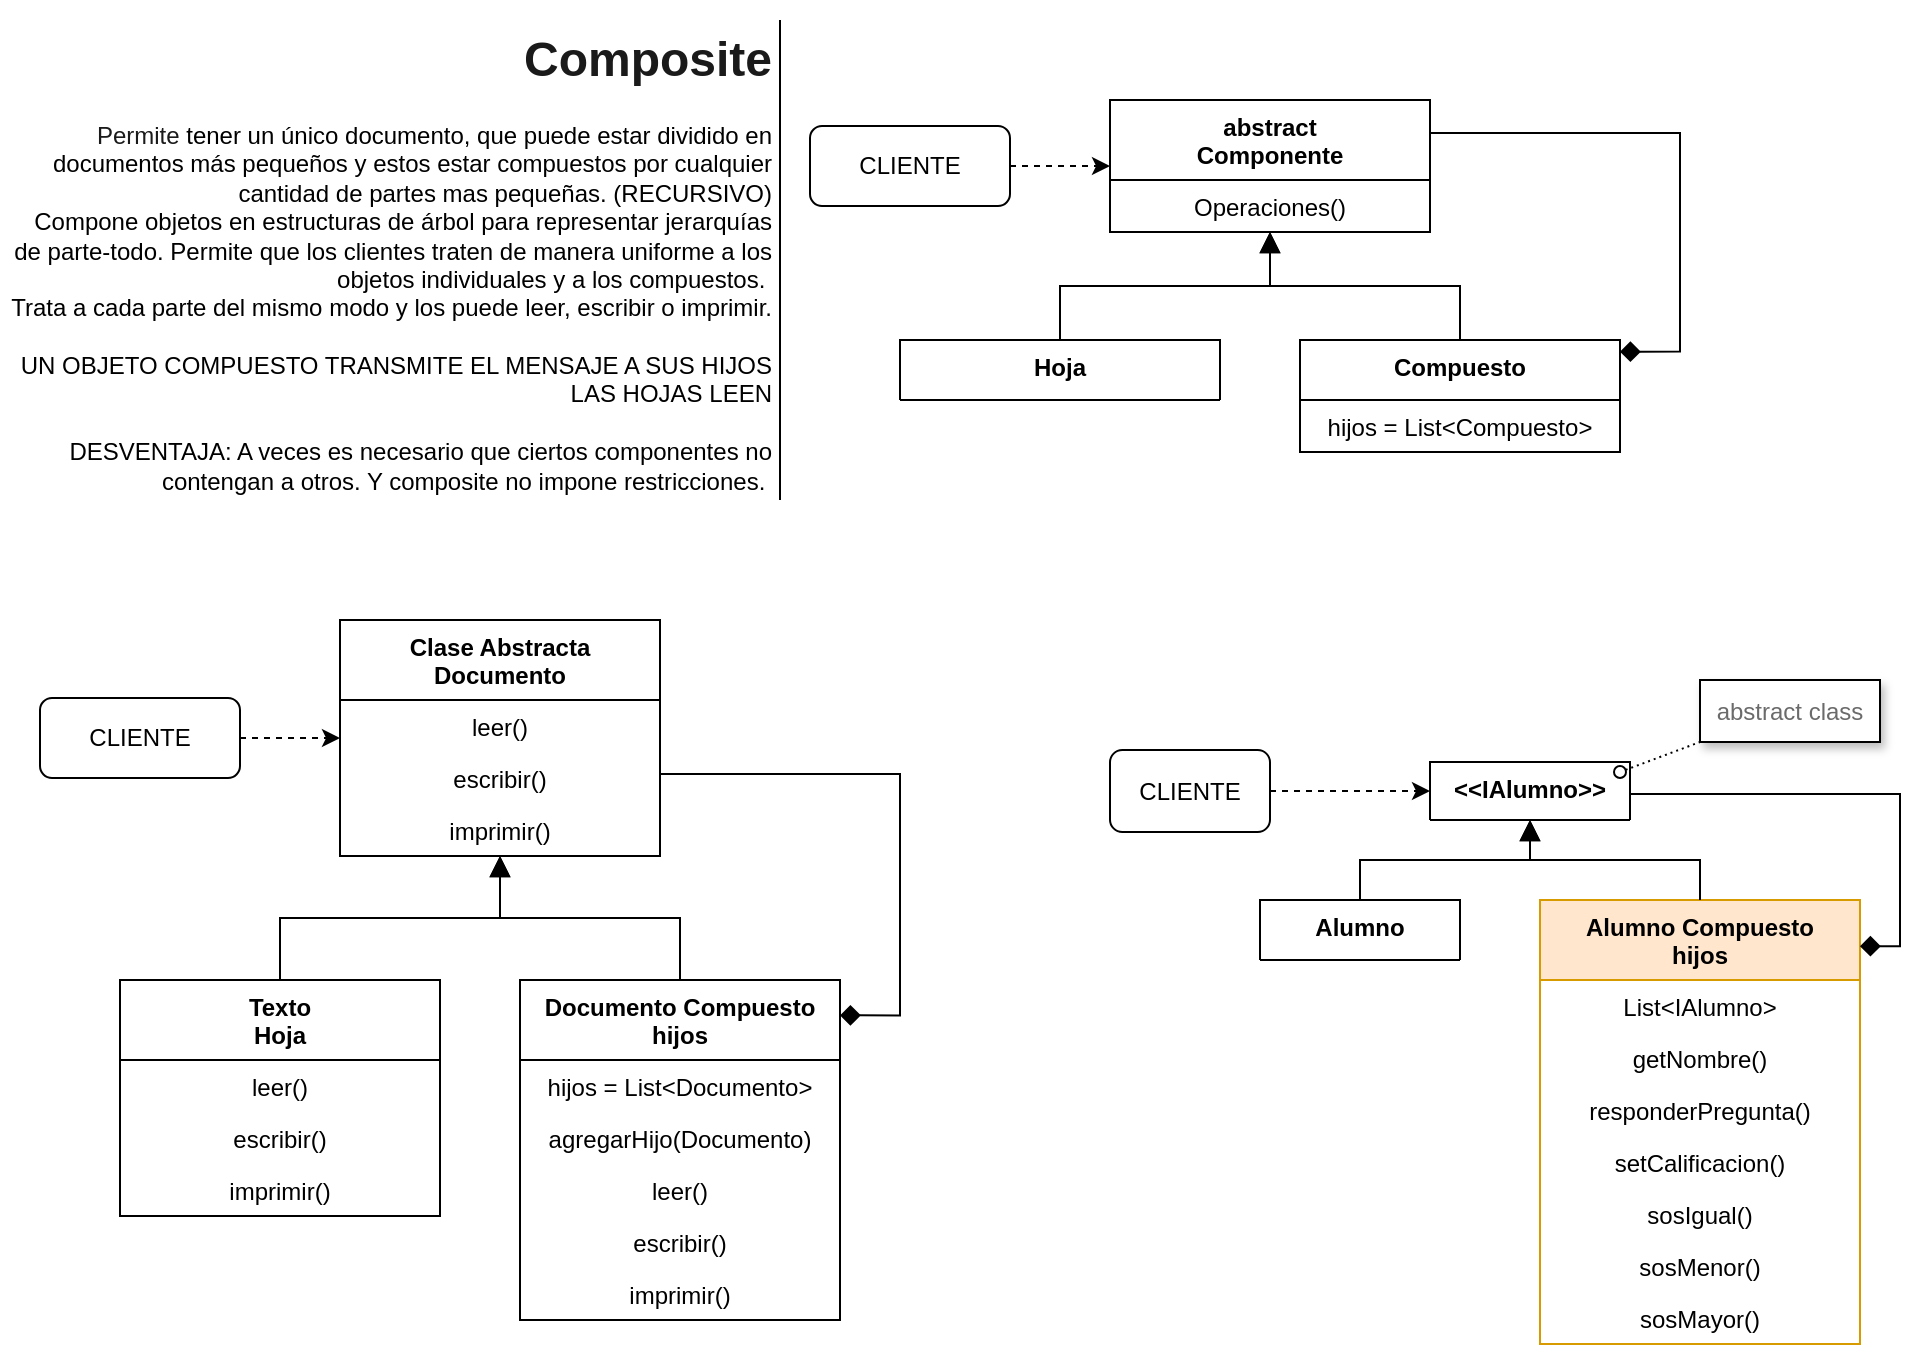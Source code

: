 <mxfile version="14.8.0" type="github" pages="2">
  <diagram id="Y9BkPkcYDif9DkWYkwm6" name="6 Composite">
    <mxGraphModel dx="868" dy="520" grid="1" gridSize="10" guides="1" tooltips="1" connect="1" arrows="1" fold="1" page="1" pageScale="1" pageWidth="850" pageHeight="1100" math="0" shadow="0">
      <root>
        <mxCell id="5gZ_trMiSi1T-RBZhrQ6-0" />
        <mxCell id="5gZ_trMiSi1T-RBZhrQ6-1" parent="5gZ_trMiSi1T-RBZhrQ6-0" />
        <mxCell id="PnXHfj2zv8V9_ceOidOT-2" value="abstract&#xa;Componente" style="swimlane;fontStyle=1;align=center;verticalAlign=top;childLayout=stackLayout;horizontal=1;startSize=40;horizontalStack=0;resizeParent=1;resizeParentMax=0;resizeLast=0;collapsible=1;marginBottom=0;" parent="5gZ_trMiSi1T-RBZhrQ6-1" vertex="1">
          <mxGeometry x="555" y="50" width="160" height="66" as="geometry" />
        </mxCell>
        <mxCell id="PnXHfj2zv8V9_ceOidOT-3" value="Operaciones()" style="text;strokeColor=none;fillColor=none;align=center;verticalAlign=top;spacingLeft=4;spacingRight=4;overflow=hidden;rotatable=0;points=[[0,0.5],[1,0.5]];portConstraint=eastwest;" parent="PnXHfj2zv8V9_ceOidOT-2" vertex="1">
          <mxGeometry y="40" width="160" height="26" as="geometry" />
        </mxCell>
        <mxCell id="PnXHfj2zv8V9_ceOidOT-4" value="&lt;h1 style=&quot;text-align: right&quot;&gt;&lt;font color=&quot;#1a1a1a&quot;&gt;Composite&lt;/font&gt;&lt;/h1&gt;&lt;div&gt;&lt;div style=&quot;text-align: right&quot;&gt;&lt;font color=&quot;#1a1a1a&quot;&gt;Permite&amp;nbsp;&lt;/font&gt;&lt;span&gt;tener un único documento, que puede estar dividido en documentos&amp;nbsp;más pequeños y estos estar compuestos por cualquier&lt;/span&gt;&lt;/div&gt;&lt;span&gt;&lt;div style=&quot;text-align: right&quot;&gt;&lt;span&gt;cantidad de partes mas pequeñas. (RECURSIVO)&lt;/span&gt;&lt;/div&gt;&lt;/span&gt;&lt;/div&gt;&lt;div style=&quot;text-align: right&quot;&gt;Compone objetos en estructuras de árbol para&amp;nbsp;representar jerarquías de parte-todo. Permite que los&amp;nbsp;clientes traten de manera uniforme a los objetos&amp;nbsp;individuales y a los compuestos.&amp;nbsp;&lt;span&gt;&lt;br&gt;&lt;/span&gt;&lt;/div&gt;&lt;div style=&quot;text-align: right&quot;&gt;Trata a cada parte del mismo modo y los puede leer, escribir o imprimir.&lt;/div&gt;&lt;div style=&quot;text-align: right&quot;&gt;&lt;br&gt;&lt;/div&gt;&lt;div style=&quot;text-align: right&quot;&gt;UN OBJETO COMPUESTO TRANSMITE EL MENSAJE A SUS HIJOS&lt;/div&gt;&lt;div style=&quot;text-align: right&quot;&gt;LAS HOJAS LEEN&lt;/div&gt;&lt;div style=&quot;text-align: right&quot;&gt;&lt;br&gt;&lt;/div&gt;&lt;div style=&quot;text-align: right&quot;&gt;DESVENTAJA: A veces es necesario que ciertos componentes no contengan a otros. Y composite no impone restricciones.&amp;nbsp;&lt;/div&gt;&lt;p&gt;&lt;/p&gt;" style="text;html=1;strokeColor=none;fillColor=none;spacing=5;spacingTop=-20;whiteSpace=wrap;overflow=hidden;rounded=0;align=center;" parent="5gZ_trMiSi1T-RBZhrQ6-1" vertex="1">
          <mxGeometry y="10" width="390" height="240" as="geometry" />
        </mxCell>
        <mxCell id="PnXHfj2zv8V9_ceOidOT-5" value="CLIENTE" style="rounded=1;whiteSpace=wrap;html=1;align=center;" parent="5gZ_trMiSi1T-RBZhrQ6-1" vertex="1">
          <mxGeometry x="405" y="63" width="100" height="40" as="geometry" />
        </mxCell>
        <mxCell id="PnXHfj2zv8V9_ceOidOT-7" value="" style="endArrow=classic;html=1;dashed=1;" parent="5gZ_trMiSi1T-RBZhrQ6-1" source="PnXHfj2zv8V9_ceOidOT-5" target="PnXHfj2zv8V9_ceOidOT-2" edge="1">
          <mxGeometry width="50" height="50" relative="1" as="geometry">
            <mxPoint x="475" y="199" as="sourcePoint" />
            <mxPoint x="525" y="149" as="targetPoint" />
          </mxGeometry>
        </mxCell>
        <mxCell id="PnXHfj2zv8V9_ceOidOT-8" value="Compuesto" style="swimlane;fontStyle=1;align=center;verticalAlign=top;childLayout=stackLayout;horizontal=1;startSize=30;horizontalStack=0;resizeParent=1;resizeParentMax=0;resizeLast=0;collapsible=1;marginBottom=0;" parent="5gZ_trMiSi1T-RBZhrQ6-1" vertex="1">
          <mxGeometry x="650" y="170" width="160" height="56" as="geometry" />
        </mxCell>
        <mxCell id="o3puvs31rToTMKyF882l-28" value="hijos = List&lt;Compuesto&gt;" style="text;strokeColor=none;fillColor=none;align=center;verticalAlign=top;spacingLeft=4;spacingRight=4;overflow=hidden;rotatable=0;points=[[0,0.5],[1,0.5]];portConstraint=eastwest;" parent="PnXHfj2zv8V9_ceOidOT-8" vertex="1">
          <mxGeometry y="30" width="160" height="26" as="geometry" />
        </mxCell>
        <mxCell id="PnXHfj2zv8V9_ceOidOT-16" value="" style="endArrow=block;html=1;endFill=1;endSize=8;edgeStyle=orthogonalEdgeStyle;rounded=0;" parent="5gZ_trMiSi1T-RBZhrQ6-1" source="PnXHfj2zv8V9_ceOidOT-8" target="PnXHfj2zv8V9_ceOidOT-2" edge="1">
          <mxGeometry width="50" height="50" relative="1" as="geometry">
            <mxPoint x="395" y="199" as="sourcePoint" />
            <mxPoint x="445" y="149" as="targetPoint" />
          </mxGeometry>
        </mxCell>
        <mxCell id="PnXHfj2zv8V9_ceOidOT-19" value="" style="endArrow=none;html=1;endSize=8;entryX=1;entryY=0;entryDx=0;entryDy=0;exitX=1;exitY=1;exitDx=0;exitDy=0;" parent="5gZ_trMiSi1T-RBZhrQ6-1" source="PnXHfj2zv8V9_ceOidOT-4" target="PnXHfj2zv8V9_ceOidOT-4" edge="1">
          <mxGeometry width="50" height="50" relative="1" as="geometry">
            <mxPoint x="520" y="230" as="sourcePoint" />
            <mxPoint x="570" y="180" as="targetPoint" />
          </mxGeometry>
        </mxCell>
        <mxCell id="o3puvs31rToTMKyF882l-0" value="Hoja" style="swimlane;fontStyle=1;align=center;verticalAlign=top;childLayout=stackLayout;horizontal=1;startSize=30;horizontalStack=0;resizeParent=1;resizeParentMax=0;resizeLast=0;collapsible=1;marginBottom=0;" parent="5gZ_trMiSi1T-RBZhrQ6-1" vertex="1">
          <mxGeometry x="450" y="170" width="160" height="30" as="geometry" />
        </mxCell>
        <mxCell id="PnXHfj2zv8V9_ceOidOT-18" value="" style="endArrow=diamond;html=1;endFill=1;endSize=8;exitX=1;exitY=0.25;exitDx=0;exitDy=0;edgeStyle=orthogonalEdgeStyle;rounded=0;entryX=1;entryY=0.104;entryDx=0;entryDy=0;entryPerimeter=0;" parent="5gZ_trMiSi1T-RBZhrQ6-1" source="PnXHfj2zv8V9_ceOidOT-2" target="PnXHfj2zv8V9_ceOidOT-8" edge="1">
          <mxGeometry width="50" height="50" relative="1" as="geometry">
            <mxPoint x="475" y="199" as="sourcePoint" />
            <mxPoint x="525" y="149" as="targetPoint" />
            <Array as="points">
              <mxPoint x="840" y="67" />
              <mxPoint x="840" y="176" />
            </Array>
          </mxGeometry>
        </mxCell>
        <mxCell id="o3puvs31rToTMKyF882l-2" value="" style="endArrow=block;html=1;endFill=1;endSize=8;edgeStyle=orthogonalEdgeStyle;rounded=0;exitX=0.5;exitY=0;exitDx=0;exitDy=0;" parent="5gZ_trMiSi1T-RBZhrQ6-1" source="o3puvs31rToTMKyF882l-0" target="PnXHfj2zv8V9_ceOidOT-2" edge="1">
          <mxGeometry width="50" height="50" relative="1" as="geometry">
            <mxPoint x="395" y="199" as="sourcePoint" />
            <mxPoint x="445" y="149" as="targetPoint" />
          </mxGeometry>
        </mxCell>
        <mxCell id="o3puvs31rToTMKyF882l-3" value="Clase Abstracta &#xa;Documento" style="swimlane;fontStyle=1;align=center;verticalAlign=top;childLayout=stackLayout;horizontal=1;startSize=40;horizontalStack=0;resizeParent=1;resizeParentMax=0;resizeLast=0;collapsible=1;marginBottom=0;" parent="5gZ_trMiSi1T-RBZhrQ6-1" vertex="1">
          <mxGeometry x="170" y="310" width="160" height="118" as="geometry" />
        </mxCell>
        <mxCell id="o3puvs31rToTMKyF882l-18" value="leer()" style="text;strokeColor=none;fillColor=none;align=center;verticalAlign=top;spacingLeft=4;spacingRight=4;overflow=hidden;rotatable=0;points=[[0,0.5],[1,0.5]];portConstraint=eastwest;" parent="o3puvs31rToTMKyF882l-3" vertex="1">
          <mxGeometry y="40" width="160" height="26" as="geometry" />
        </mxCell>
        <mxCell id="o3puvs31rToTMKyF882l-19" value="escribir()" style="text;strokeColor=none;fillColor=none;align=center;verticalAlign=top;spacingLeft=4;spacingRight=4;overflow=hidden;rotatable=0;points=[[0,0.5],[1,0.5]];portConstraint=eastwest;" parent="o3puvs31rToTMKyF882l-3" vertex="1">
          <mxGeometry y="66" width="160" height="26" as="geometry" />
        </mxCell>
        <mxCell id="o3puvs31rToTMKyF882l-20" value="imprimir()" style="text;strokeColor=none;fillColor=none;align=center;verticalAlign=top;spacingLeft=4;spacingRight=4;overflow=hidden;rotatable=0;points=[[0,0.5],[1,0.5]];portConstraint=eastwest;" parent="o3puvs31rToTMKyF882l-3" vertex="1">
          <mxGeometry y="92" width="160" height="26" as="geometry" />
        </mxCell>
        <mxCell id="o3puvs31rToTMKyF882l-5" value="CLIENTE" style="rounded=1;whiteSpace=wrap;html=1;align=center;" parent="5gZ_trMiSi1T-RBZhrQ6-1" vertex="1">
          <mxGeometry x="20" y="349" width="100" height="40" as="geometry" />
        </mxCell>
        <mxCell id="o3puvs31rToTMKyF882l-6" value="" style="endArrow=classic;html=1;dashed=1;" parent="5gZ_trMiSi1T-RBZhrQ6-1" source="o3puvs31rToTMKyF882l-5" target="o3puvs31rToTMKyF882l-3" edge="1">
          <mxGeometry width="50" height="50" relative="1" as="geometry">
            <mxPoint x="85" y="519" as="sourcePoint" />
            <mxPoint x="135" y="469" as="targetPoint" />
          </mxGeometry>
        </mxCell>
        <mxCell id="o3puvs31rToTMKyF882l-7" value="Documento Compuesto&#xa;hijos" style="swimlane;fontStyle=1;align=center;verticalAlign=top;childLayout=stackLayout;horizontal=1;startSize=40;horizontalStack=0;resizeParent=1;resizeParentMax=0;resizeLast=0;collapsible=1;marginBottom=0;" parent="5gZ_trMiSi1T-RBZhrQ6-1" vertex="1">
          <mxGeometry x="260" y="490" width="160" height="170" as="geometry" />
        </mxCell>
        <mxCell id="o3puvs31rToTMKyF882l-11" value="hijos = List&lt;Documento&gt;" style="text;strokeColor=none;fillColor=none;align=center;verticalAlign=top;spacingLeft=4;spacingRight=4;overflow=hidden;rotatable=0;points=[[0,0.5],[1,0.5]];portConstraint=eastwest;" parent="o3puvs31rToTMKyF882l-7" vertex="1">
          <mxGeometry y="40" width="160" height="26" as="geometry" />
        </mxCell>
        <mxCell id="o3puvs31rToTMKyF882l-21" value="agregarHijo(Documento)" style="text;strokeColor=none;fillColor=none;align=center;verticalAlign=top;spacingLeft=4;spacingRight=4;overflow=hidden;rotatable=0;points=[[0,0.5],[1,0.5]];portConstraint=eastwest;" parent="o3puvs31rToTMKyF882l-7" vertex="1">
          <mxGeometry y="66" width="160" height="26" as="geometry" />
        </mxCell>
        <mxCell id="o3puvs31rToTMKyF882l-8" value="leer()" style="text;strokeColor=none;fillColor=none;align=center;verticalAlign=top;spacingLeft=4;spacingRight=4;overflow=hidden;rotatable=0;points=[[0,0.5],[1,0.5]];portConstraint=eastwest;" parent="o3puvs31rToTMKyF882l-7" vertex="1">
          <mxGeometry y="92" width="160" height="26" as="geometry" />
        </mxCell>
        <mxCell id="o3puvs31rToTMKyF882l-9" value="escribir()" style="text;strokeColor=none;fillColor=none;align=center;verticalAlign=top;spacingLeft=4;spacingRight=4;overflow=hidden;rotatable=0;points=[[0,0.5],[1,0.5]];portConstraint=eastwest;" parent="o3puvs31rToTMKyF882l-7" vertex="1">
          <mxGeometry y="118" width="160" height="26" as="geometry" />
        </mxCell>
        <mxCell id="o3puvs31rToTMKyF882l-10" value="imprimir()" style="text;strokeColor=none;fillColor=none;align=center;verticalAlign=top;spacingLeft=4;spacingRight=4;overflow=hidden;rotatable=0;points=[[0,0.5],[1,0.5]];portConstraint=eastwest;" parent="o3puvs31rToTMKyF882l-7" vertex="1">
          <mxGeometry y="144" width="160" height="26" as="geometry" />
        </mxCell>
        <mxCell id="o3puvs31rToTMKyF882l-12" value="" style="endArrow=block;html=1;endFill=1;endSize=8;edgeStyle=orthogonalEdgeStyle;rounded=0;" parent="5gZ_trMiSi1T-RBZhrQ6-1" source="o3puvs31rToTMKyF882l-7" target="o3puvs31rToTMKyF882l-3" edge="1">
          <mxGeometry width="50" height="50" relative="1" as="geometry">
            <mxPoint x="5" y="519" as="sourcePoint" />
            <mxPoint x="55" y="469" as="targetPoint" />
          </mxGeometry>
        </mxCell>
        <mxCell id="o3puvs31rToTMKyF882l-14" value="Texto&#xa;Hoja" style="swimlane;fontStyle=1;align=center;verticalAlign=top;childLayout=stackLayout;horizontal=1;startSize=40;horizontalStack=0;resizeParent=1;resizeParentMax=0;resizeLast=0;collapsible=1;marginBottom=0;" parent="5gZ_trMiSi1T-RBZhrQ6-1" vertex="1">
          <mxGeometry x="60" y="490" width="160" height="118" as="geometry" />
        </mxCell>
        <mxCell id="o3puvs31rToTMKyF882l-22" value="leer()" style="text;strokeColor=none;fillColor=none;align=center;verticalAlign=top;spacingLeft=4;spacingRight=4;overflow=hidden;rotatable=0;points=[[0,0.5],[1,0.5]];portConstraint=eastwest;" parent="o3puvs31rToTMKyF882l-14" vertex="1">
          <mxGeometry y="40" width="160" height="26" as="geometry" />
        </mxCell>
        <mxCell id="o3puvs31rToTMKyF882l-24" value="escribir()" style="text;strokeColor=none;fillColor=none;align=center;verticalAlign=top;spacingLeft=4;spacingRight=4;overflow=hidden;rotatable=0;points=[[0,0.5],[1,0.5]];portConstraint=eastwest;" parent="o3puvs31rToTMKyF882l-14" vertex="1">
          <mxGeometry y="66" width="160" height="26" as="geometry" />
        </mxCell>
        <mxCell id="o3puvs31rToTMKyF882l-23" value="imprimir()" style="text;strokeColor=none;fillColor=none;align=center;verticalAlign=top;spacingLeft=4;spacingRight=4;overflow=hidden;rotatable=0;points=[[0,0.5],[1,0.5]];portConstraint=eastwest;" parent="o3puvs31rToTMKyF882l-14" vertex="1">
          <mxGeometry y="92" width="160" height="26" as="geometry" />
        </mxCell>
        <mxCell id="o3puvs31rToTMKyF882l-16" value="" style="endArrow=diamond;html=1;endFill=1;endSize=8;exitX=1;exitY=0.25;exitDx=0;exitDy=0;edgeStyle=orthogonalEdgeStyle;rounded=0;entryX=1;entryY=0.104;entryDx=0;entryDy=0;entryPerimeter=0;" parent="5gZ_trMiSi1T-RBZhrQ6-1" source="o3puvs31rToTMKyF882l-3" target="o3puvs31rToTMKyF882l-7" edge="1">
          <mxGeometry width="50" height="50" relative="1" as="geometry">
            <mxPoint x="85" y="519" as="sourcePoint" />
            <mxPoint x="135" y="469" as="targetPoint" />
            <Array as="points">
              <mxPoint x="330" y="387" />
              <mxPoint x="450" y="387" />
              <mxPoint x="450" y="508" />
            </Array>
          </mxGeometry>
        </mxCell>
        <mxCell id="o3puvs31rToTMKyF882l-17" value="" style="endArrow=block;html=1;endFill=1;endSize=8;edgeStyle=orthogonalEdgeStyle;rounded=0;exitX=0.5;exitY=0;exitDx=0;exitDy=0;" parent="5gZ_trMiSi1T-RBZhrQ6-1" source="o3puvs31rToTMKyF882l-14" target="o3puvs31rToTMKyF882l-3" edge="1">
          <mxGeometry width="50" height="50" relative="1" as="geometry">
            <mxPoint x="5" y="519" as="sourcePoint" />
            <mxPoint x="55" y="469" as="targetPoint" />
          </mxGeometry>
        </mxCell>
        <mxCell id="Pc3Uu79aXfFPogL_73Kl-0" value="&lt;&lt;IAlumno&gt;&gt;" style="swimlane;fontStyle=1;align=center;verticalAlign=top;childLayout=stackLayout;horizontal=1;startSize=56;horizontalStack=0;resizeParent=1;resizeParentMax=0;resizeLast=0;collapsible=1;marginBottom=0;" parent="5gZ_trMiSi1T-RBZhrQ6-1" vertex="1">
          <mxGeometry x="715" y="381" width="100" height="29" as="geometry" />
        </mxCell>
        <mxCell id="Pc3Uu79aXfFPogL_73Kl-4" value="CLIENTE" style="rounded=1;whiteSpace=wrap;html=1;align=center;" parent="5gZ_trMiSi1T-RBZhrQ6-1" vertex="1">
          <mxGeometry x="555" y="375" width="80" height="41" as="geometry" />
        </mxCell>
        <mxCell id="Pc3Uu79aXfFPogL_73Kl-5" value="" style="endArrow=classic;html=1;dashed=1;" parent="5gZ_trMiSi1T-RBZhrQ6-1" source="Pc3Uu79aXfFPogL_73Kl-4" target="Pc3Uu79aXfFPogL_73Kl-0" edge="1">
          <mxGeometry width="50" height="50" relative="1" as="geometry">
            <mxPoint x="595" y="529" as="sourcePoint" />
            <mxPoint x="645" y="479" as="targetPoint" />
          </mxGeometry>
        </mxCell>
        <mxCell id="Pc3Uu79aXfFPogL_73Kl-6" value="Alumno Compuesto&#xa;hijos" style="swimlane;fontStyle=1;align=center;verticalAlign=top;childLayout=stackLayout;horizontal=1;startSize=40;horizontalStack=0;resizeParent=1;resizeParentMax=0;resizeLast=0;collapsible=1;marginBottom=0;fillColor=#ffe6cc;strokeColor=#d79b00;" parent="5gZ_trMiSi1T-RBZhrQ6-1" vertex="1">
          <mxGeometry x="770" y="450" width="160" height="222" as="geometry" />
        </mxCell>
        <mxCell id="Pc3Uu79aXfFPogL_73Kl-26" value="List&lt;IAlumno&gt;" style="text;strokeColor=none;fillColor=none;align=center;verticalAlign=top;spacingLeft=4;spacingRight=4;overflow=hidden;rotatable=0;points=[[0,0.5],[1,0.5]];portConstraint=eastwest;" parent="Pc3Uu79aXfFPogL_73Kl-6" vertex="1">
          <mxGeometry y="40" width="160" height="26" as="geometry" />
        </mxCell>
        <mxCell id="Pc3Uu79aXfFPogL_73Kl-7" value="getNombre()" style="text;strokeColor=none;fillColor=none;align=center;verticalAlign=top;spacingLeft=4;spacingRight=4;overflow=hidden;rotatable=0;points=[[0,0.5],[1,0.5]];portConstraint=eastwest;" parent="Pc3Uu79aXfFPogL_73Kl-6" vertex="1">
          <mxGeometry y="66" width="160" height="26" as="geometry" />
        </mxCell>
        <mxCell id="Pc3Uu79aXfFPogL_73Kl-8" value="responderPregunta()" style="text;strokeColor=none;fillColor=none;align=center;verticalAlign=top;spacingLeft=4;spacingRight=4;overflow=hidden;rotatable=0;points=[[0,0.5],[1,0.5]];portConstraint=eastwest;" parent="Pc3Uu79aXfFPogL_73Kl-6" vertex="1">
          <mxGeometry y="92" width="160" height="26" as="geometry" />
        </mxCell>
        <mxCell id="Pc3Uu79aXfFPogL_73Kl-9" value="setCalificacion()" style="text;strokeColor=none;fillColor=none;align=center;verticalAlign=top;spacingLeft=4;spacingRight=4;overflow=hidden;rotatable=0;points=[[0,0.5],[1,0.5]];portConstraint=eastwest;" parent="Pc3Uu79aXfFPogL_73Kl-6" vertex="1">
          <mxGeometry y="118" width="160" height="26" as="geometry" />
        </mxCell>
        <mxCell id="Pc3Uu79aXfFPogL_73Kl-10" value="sosIgual()" style="text;strokeColor=none;fillColor=none;align=center;verticalAlign=top;spacingLeft=4;spacingRight=4;overflow=hidden;rotatable=0;points=[[0,0.5],[1,0.5]];portConstraint=eastwest;" parent="Pc3Uu79aXfFPogL_73Kl-6" vertex="1">
          <mxGeometry y="144" width="160" height="26" as="geometry" />
        </mxCell>
        <mxCell id="Pc3Uu79aXfFPogL_73Kl-11" value="sosMenor()" style="text;strokeColor=none;fillColor=none;align=center;verticalAlign=top;spacingLeft=4;spacingRight=4;overflow=hidden;rotatable=0;points=[[0,0.5],[1,0.5]];portConstraint=eastwest;" parent="Pc3Uu79aXfFPogL_73Kl-6" vertex="1">
          <mxGeometry y="170" width="160" height="26" as="geometry" />
        </mxCell>
        <mxCell id="Pc3Uu79aXfFPogL_73Kl-19" value="sosMayor()" style="text;strokeColor=none;fillColor=none;align=center;verticalAlign=top;spacingLeft=4;spacingRight=4;overflow=hidden;rotatable=0;points=[[0,0.5],[1,0.5]];portConstraint=eastwest;" parent="Pc3Uu79aXfFPogL_73Kl-6" vertex="1">
          <mxGeometry y="196" width="160" height="26" as="geometry" />
        </mxCell>
        <mxCell id="Pc3Uu79aXfFPogL_73Kl-12" value="" style="endArrow=block;html=1;endFill=1;endSize=8;edgeStyle=orthogonalEdgeStyle;rounded=0;" parent="5gZ_trMiSi1T-RBZhrQ6-1" source="Pc3Uu79aXfFPogL_73Kl-6" target="Pc3Uu79aXfFPogL_73Kl-0" edge="1">
          <mxGeometry width="50" height="50" relative="1" as="geometry">
            <mxPoint x="515" y="529" as="sourcePoint" />
            <mxPoint x="565" y="479" as="targetPoint" />
          </mxGeometry>
        </mxCell>
        <mxCell id="Pc3Uu79aXfFPogL_73Kl-13" value="Alumno" style="swimlane;fontStyle=1;align=center;verticalAlign=top;childLayout=stackLayout;horizontal=1;startSize=30;horizontalStack=0;resizeParent=1;resizeParentMax=0;resizeLast=0;collapsible=1;marginBottom=0;" parent="5gZ_trMiSi1T-RBZhrQ6-1" vertex="1">
          <mxGeometry x="630" y="450" width="100" height="30" as="geometry" />
        </mxCell>
        <mxCell id="Pc3Uu79aXfFPogL_73Kl-17" value="" style="endArrow=diamond;html=1;endFill=1;endSize=8;exitX=1;exitY=0.25;exitDx=0;exitDy=0;edgeStyle=orthogonalEdgeStyle;rounded=0;entryX=1;entryY=0.104;entryDx=0;entryDy=0;entryPerimeter=0;" parent="5gZ_trMiSi1T-RBZhrQ6-1" source="Pc3Uu79aXfFPogL_73Kl-0" target="Pc3Uu79aXfFPogL_73Kl-6" edge="1">
          <mxGeometry width="50" height="50" relative="1" as="geometry">
            <mxPoint x="595" y="529" as="sourcePoint" />
            <mxPoint x="645" y="479" as="targetPoint" />
            <Array as="points">
              <mxPoint x="815" y="397" />
              <mxPoint x="950" y="397" />
              <mxPoint x="950" y="473" />
            </Array>
          </mxGeometry>
        </mxCell>
        <mxCell id="Pc3Uu79aXfFPogL_73Kl-18" value="" style="endArrow=block;html=1;endFill=1;endSize=8;edgeStyle=orthogonalEdgeStyle;rounded=0;exitX=0.5;exitY=0;exitDx=0;exitDy=0;" parent="5gZ_trMiSi1T-RBZhrQ6-1" source="Pc3Uu79aXfFPogL_73Kl-13" target="Pc3Uu79aXfFPogL_73Kl-0" edge="1">
          <mxGeometry width="50" height="50" relative="1" as="geometry">
            <mxPoint x="515" y="529" as="sourcePoint" />
            <mxPoint x="565" y="479" as="targetPoint" />
            <Array as="points">
              <mxPoint x="680" y="430" />
              <mxPoint x="765" y="430" />
            </Array>
          </mxGeometry>
        </mxCell>
        <mxCell id="Pc3Uu79aXfFPogL_73Kl-27" value="abstract class" style="rounded=0;whiteSpace=wrap;html=1;align=center;shadow=1;fontColor=#6B6B6B;" parent="5gZ_trMiSi1T-RBZhrQ6-1" vertex="1">
          <mxGeometry x="850" y="340" width="90" height="31" as="geometry" />
        </mxCell>
        <mxCell id="Pc3Uu79aXfFPogL_73Kl-30" value="" style="endArrow=none;html=1;rounded=0;startArrow=oval;startFill=0;dashed=1;dashPattern=1 2;entryX=0;entryY=1;entryDx=0;entryDy=0;" parent="5gZ_trMiSi1T-RBZhrQ6-1" edge="1" target="Pc3Uu79aXfFPogL_73Kl-27">
          <mxGeometry width="50" height="50" relative="1" as="geometry">
            <mxPoint x="810" y="386" as="sourcePoint" />
            <mxPoint x="810" y="346" as="targetPoint" />
          </mxGeometry>
        </mxCell>
      </root>
    </mxGraphModel>
  </diagram>
  <diagram id="APbTLmvHui8A75N8cNlP" name="6 Template Method">
    <mxGraphModel dx="868" dy="463" grid="1" gridSize="10" guides="1" tooltips="1" connect="1" arrows="1" fold="1" page="1" pageScale="1" pageWidth="850" pageHeight="1100" math="0" shadow="0">
      <root>
        <mxCell id="RaD5Mg1ZpP_LwJ2OzvWb-0" />
        <mxCell id="RaD5Mg1ZpP_LwJ2OzvWb-1" parent="RaD5Mg1ZpP_LwJ2OzvWb-0" />
        <mxCell id="RaD5Mg1ZpP_LwJ2OzvWb-2" value="CaseAbstracta" style="swimlane;fontStyle=1;align=center;verticalAlign=top;childLayout=stackLayout;horizontal=1;startSize=30;horizontalStack=0;resizeParent=1;resizeParentMax=0;resizeLast=0;collapsible=1;marginBottom=0;" parent="RaD5Mg1ZpP_LwJ2OzvWb-1" vertex="1">
          <mxGeometry x="430" y="14" width="160" height="100" as="geometry" />
        </mxCell>
        <mxCell id="RaD5Mg1ZpP_LwJ2OzvWb-3" value="Algoritmo()" style="text;strokeColor=none;fillColor=none;align=center;verticalAlign=top;spacingLeft=4;spacingRight=4;overflow=hidden;rotatable=0;points=[[0,0.5],[1,0.5]];portConstraint=eastwest;" parent="RaD5Mg1ZpP_LwJ2OzvWb-2" vertex="1">
          <mxGeometry y="30" width="160" height="26" as="geometry" />
        </mxCell>
        <mxCell id="RaD5Mg1ZpP_LwJ2OzvWb-4" value="Metodos abstractos que &#xa;componen el algoritmo" style="text;strokeColor=none;fillColor=none;align=center;verticalAlign=top;spacingLeft=4;spacingRight=4;overflow=hidden;rotatable=0;points=[[0,0.5],[1,0.5]];portConstraint=eastwest;" parent="RaD5Mg1ZpP_LwJ2OzvWb-2" vertex="1">
          <mxGeometry y="56" width="160" height="44" as="geometry" />
        </mxCell>
        <mxCell id="RaD5Mg1ZpP_LwJ2OzvWb-5" value="&lt;h1&gt;&lt;font color=&quot;#1a1a1a&quot;&gt;Template Method&lt;/font&gt;&lt;/h1&gt;&lt;div&gt;&lt;span&gt;&lt;font color=&quot;#1a1a1a&quot;&gt;Un metodo &quot;esqueleto&quot; o &quot;plantilla&quot; es heredado por sus clases hijas. Esto p&lt;/font&gt;&lt;/span&gt;&lt;span&gt;&lt;font color=&quot;#1a1a1a&quot;&gt;ermite tener un unico metodo que se modifique en todas las subclases.&lt;/font&gt;&lt;/span&gt;&lt;/div&gt;&lt;div&gt;&lt;span style=&quot;color: rgb(26 , 26 , 26)&quot;&gt;&lt;br&gt;&lt;/span&gt;&lt;/div&gt;&lt;div&gt;&lt;span style=&quot;color: rgb(26 , 26 , 26)&quot;&gt;Pueden tener los mismos comportamientos aunque cada uno lo haga diferente.&lt;/span&gt;&lt;/div&gt;&lt;div&gt;&lt;span style=&quot;color: rgb(26 , 26 , 26)&quot;&gt;La idea es que IMPONGA comportamiento.&lt;/span&gt;&lt;/div&gt;&lt;div&gt;&lt;font color=&quot;#1a1a1a&quot;&gt;Permite cambiar el orden de ejecucion o usar estructuras de control (if while) para invocar metodos.&lt;/font&gt;&lt;/div&gt;&lt;div&gt;&lt;font color=&quot;#1a1a1a&quot;&gt;&lt;br&gt;&lt;/font&gt;&lt;/div&gt;&lt;div&gt;&lt;font color=&quot;#1a1a1a&quot;&gt;Factory Method es un caso particular de Template&lt;/font&gt;&lt;/div&gt;&lt;p&gt;&lt;/p&gt;" style="text;html=1;strokeColor=none;fillColor=none;spacing=5;spacingTop=-20;whiteSpace=wrap;overflow=hidden;rounded=0;align=right;" parent="RaD5Mg1ZpP_LwJ2OzvWb-1" vertex="1">
          <mxGeometry y="10" width="295" height="230" as="geometry" />
        </mxCell>
        <mxCell id="RaD5Mg1ZpP_LwJ2OzvWb-6" value="ClaseConcreta B" style="swimlane;fontStyle=1;align=center;verticalAlign=top;childLayout=stackLayout;horizontal=1;startSize=30;horizontalStack=0;resizeParent=1;resizeParentMax=0;resizeLast=0;collapsible=1;marginBottom=0;" parent="RaD5Mg1ZpP_LwJ2OzvWb-1" vertex="1">
          <mxGeometry x="530" y="184" width="160" height="56" as="geometry" />
        </mxCell>
        <mxCell id="RaD5Mg1ZpP_LwJ2OzvWb-7" value="Metodo()" style="text;strokeColor=none;fillColor=none;align=center;verticalAlign=top;spacingLeft=4;spacingRight=4;overflow=hidden;rotatable=0;points=[[0,0.5],[1,0.5]];portConstraint=eastwest;" parent="RaD5Mg1ZpP_LwJ2OzvWb-6" vertex="1">
          <mxGeometry y="30" width="160" height="26" as="geometry" />
        </mxCell>
        <mxCell id="RaD5Mg1ZpP_LwJ2OzvWb-8" value="" style="endArrow=block;html=1;endFill=1;endSize=8;edgeStyle=orthogonalEdgeStyle;rounded=0;" parent="RaD5Mg1ZpP_LwJ2OzvWb-1" source="RaD5Mg1ZpP_LwJ2OzvWb-6" target="RaD5Mg1ZpP_LwJ2OzvWb-2" edge="1">
          <mxGeometry width="50" height="50" relative="1" as="geometry">
            <mxPoint x="275" y="163" as="sourcePoint" />
            <mxPoint x="325" y="113" as="targetPoint" />
          </mxGeometry>
        </mxCell>
        <mxCell id="RaD5Mg1ZpP_LwJ2OzvWb-9" value="" style="endArrow=none;html=1;endSize=8;entryX=1;entryY=0;entryDx=0;entryDy=0;exitX=1;exitY=1;exitDx=0;exitDy=0;" parent="RaD5Mg1ZpP_LwJ2OzvWb-1" source="RaD5Mg1ZpP_LwJ2OzvWb-5" target="RaD5Mg1ZpP_LwJ2OzvWb-5" edge="1">
          <mxGeometry width="50" height="50" relative="1" as="geometry">
            <mxPoint x="390" y="230" as="sourcePoint" />
            <mxPoint x="440" y="180" as="targetPoint" />
          </mxGeometry>
        </mxCell>
        <mxCell id="RaD5Mg1ZpP_LwJ2OzvWb-10" value="ClaseConcreta A" style="swimlane;fontStyle=1;align=center;verticalAlign=top;childLayout=stackLayout;horizontal=1;startSize=30;horizontalStack=0;resizeParent=1;resizeParentMax=0;resizeLast=0;collapsible=1;marginBottom=0;" parent="RaD5Mg1ZpP_LwJ2OzvWb-1" vertex="1">
          <mxGeometry x="330" y="184" width="160" height="56" as="geometry" />
        </mxCell>
        <mxCell id="RaD5Mg1ZpP_LwJ2OzvWb-11" value="Metodo()" style="text;strokeColor=none;fillColor=none;align=center;verticalAlign=top;spacingLeft=4;spacingRight=4;overflow=hidden;rotatable=0;points=[[0,0.5],[1,0.5]];portConstraint=eastwest;" parent="RaD5Mg1ZpP_LwJ2OzvWb-10" vertex="1">
          <mxGeometry y="30" width="160" height="26" as="geometry" />
        </mxCell>
        <mxCell id="RaD5Mg1ZpP_LwJ2OzvWb-12" value="" style="endArrow=block;html=1;endFill=1;endSize=8;edgeStyle=orthogonalEdgeStyle;rounded=0;exitX=0.5;exitY=0;exitDx=0;exitDy=0;" parent="RaD5Mg1ZpP_LwJ2OzvWb-1" source="RaD5Mg1ZpP_LwJ2OzvWb-10" target="RaD5Mg1ZpP_LwJ2OzvWb-2" edge="1">
          <mxGeometry width="50" height="50" relative="1" as="geometry">
            <mxPoint x="275" y="163" as="sourcePoint" />
            <mxPoint x="325" y="113" as="targetPoint" />
          </mxGeometry>
        </mxCell>
        <mxCell id="RaD5Mg1ZpP_LwJ2OzvWb-13" value="Evento" style="swimlane;fontStyle=1;align=center;verticalAlign=top;childLayout=stackLayout;horizontal=1;startSize=30;horizontalStack=0;resizeParent=1;resizeParentMax=0;resizeLast=0;collapsible=1;marginBottom=0;" parent="RaD5Mg1ZpP_LwJ2OzvWb-1" vertex="1">
          <mxGeometry x="225" y="270" width="160" height="56" as="geometry" />
        </mxCell>
        <mxCell id="RaD5Mg1ZpP_LwJ2OzvWb-14" value="HacerFiesta()" style="text;strokeColor=none;fillColor=none;align=center;verticalAlign=top;spacingLeft=4;spacingRight=4;overflow=hidden;rotatable=0;points=[[0,0.5],[1,0.5]];portConstraint=eastwest;" parent="RaD5Mg1ZpP_LwJ2OzvWb-13" vertex="1">
          <mxGeometry y="30" width="160" height="26" as="geometry" />
        </mxCell>
        <mxCell id="RaD5Mg1ZpP_LwJ2OzvWb-15" value="Casamiento" style="swimlane;fontStyle=1;align=center;verticalAlign=top;childLayout=stackLayout;horizontal=1;startSize=30;horizontalStack=0;resizeParent=1;resizeParentMax=0;resizeLast=0;collapsible=1;marginBottom=0;" parent="RaD5Mg1ZpP_LwJ2OzvWb-1" vertex="1">
          <mxGeometry x="320" y="390" width="160" height="108" as="geometry" />
        </mxCell>
        <mxCell id="RaD5Mg1ZpP_LwJ2OzvWb-16" value="HacerFiesta()" style="text;strokeColor=none;fillColor=none;align=center;verticalAlign=top;spacingLeft=4;spacingRight=4;overflow=hidden;rotatable=0;points=[[0,0.5],[1,0.5]];portConstraint=eastwest;" parent="RaD5Mg1ZpP_LwJ2OzvWb-15" vertex="1">
          <mxGeometry y="30" width="160" height="26" as="geometry" />
        </mxCell>
        <mxCell id="RaD5Mg1ZpP_LwJ2OzvWb-17" value="Implementar abstractos()" style="text;strokeColor=none;fillColor=none;align=center;verticalAlign=top;spacingLeft=4;spacingRight=4;overflow=hidden;rotatable=0;points=[[0,0.5],[1,0.5]];portConstraint=eastwest;" parent="RaD5Mg1ZpP_LwJ2OzvWb-15" vertex="1">
          <mxGeometry y="56" width="160" height="26" as="geometry" />
        </mxCell>
        <mxCell id="RaD5Mg1ZpP_LwJ2OzvWb-18" value="Metodos propios()" style="text;strokeColor=none;fillColor=none;align=center;verticalAlign=top;spacingLeft=4;spacingRight=4;overflow=hidden;rotatable=0;points=[[0,0.5],[1,0.5]];portConstraint=eastwest;" parent="RaD5Mg1ZpP_LwJ2OzvWb-15" vertex="1">
          <mxGeometry y="82" width="160" height="26" as="geometry" />
        </mxCell>
        <mxCell id="RaD5Mg1ZpP_LwJ2OzvWb-19" value="" style="endArrow=block;html=1;endFill=1;endSize=8;edgeStyle=orthogonalEdgeStyle;rounded=0;" parent="RaD5Mg1ZpP_LwJ2OzvWb-1" source="RaD5Mg1ZpP_LwJ2OzvWb-15" target="RaD5Mg1ZpP_LwJ2OzvWb-13" edge="1">
          <mxGeometry width="50" height="50" relative="1" as="geometry">
            <mxPoint x="65" y="419" as="sourcePoint" />
            <mxPoint x="115" y="369" as="targetPoint" />
          </mxGeometry>
        </mxCell>
        <mxCell id="RaD5Mg1ZpP_LwJ2OzvWb-20" value="Cumple de 15" style="swimlane;fontStyle=1;align=center;verticalAlign=top;childLayout=stackLayout;horizontal=1;startSize=30;horizontalStack=0;resizeParent=1;resizeParentMax=0;resizeLast=0;collapsible=1;marginBottom=0;" parent="RaD5Mg1ZpP_LwJ2OzvWb-1" vertex="1">
          <mxGeometry x="120" y="390" width="160" height="108" as="geometry" />
        </mxCell>
        <mxCell id="RaD5Mg1ZpP_LwJ2OzvWb-21" value="HacerFiesta()" style="text;strokeColor=none;fillColor=none;align=center;verticalAlign=top;spacingLeft=4;spacingRight=4;overflow=hidden;rotatable=0;points=[[0,0.5],[1,0.5]];portConstraint=eastwest;" parent="RaD5Mg1ZpP_LwJ2OzvWb-20" vertex="1">
          <mxGeometry y="30" width="160" height="26" as="geometry" />
        </mxCell>
        <mxCell id="RaD5Mg1ZpP_LwJ2OzvWb-22" value="Implementar abstractos()" style="text;strokeColor=none;fillColor=none;align=center;verticalAlign=top;spacingLeft=4;spacingRight=4;overflow=hidden;rotatable=0;points=[[0,0.5],[1,0.5]];portConstraint=eastwest;" parent="RaD5Mg1ZpP_LwJ2OzvWb-20" vertex="1">
          <mxGeometry y="56" width="160" height="26" as="geometry" />
        </mxCell>
        <mxCell id="RaD5Mg1ZpP_LwJ2OzvWb-23" value="Metodos propios()" style="text;strokeColor=none;fillColor=none;align=center;verticalAlign=top;spacingLeft=4;spacingRight=4;overflow=hidden;rotatable=0;points=[[0,0.5],[1,0.5]];portConstraint=eastwest;" parent="RaD5Mg1ZpP_LwJ2OzvWb-20" vertex="1">
          <mxGeometry y="82" width="160" height="26" as="geometry" />
        </mxCell>
        <mxCell id="RaD5Mg1ZpP_LwJ2OzvWb-24" value="" style="endArrow=block;html=1;endFill=1;endSize=8;edgeStyle=orthogonalEdgeStyle;rounded=0;exitX=0.5;exitY=0;exitDx=0;exitDy=0;" parent="RaD5Mg1ZpP_LwJ2OzvWb-1" source="RaD5Mg1ZpP_LwJ2OzvWb-20" target="RaD5Mg1ZpP_LwJ2OzvWb-13" edge="1">
          <mxGeometry width="50" height="50" relative="1" as="geometry">
            <mxPoint x="65" y="419" as="sourcePoint" />
            <mxPoint x="115" y="369" as="targetPoint" />
          </mxGeometry>
        </mxCell>
        <mxCell id="RaD5Mg1ZpP_LwJ2OzvWb-25" value="CLIENTE&lt;br&gt;evento = new CumpleDe15&lt;br&gt;evento.hacerFiesta();" style="rounded=1;whiteSpace=wrap;html=1;align=center;" parent="RaD5Mg1ZpP_LwJ2OzvWb-1" vertex="1">
          <mxGeometry x="20" y="280" width="170" height="68" as="geometry" />
        </mxCell>
        <mxCell id="RaD5Mg1ZpP_LwJ2OzvWb-26" value="" style="endArrow=classic;html=1;dashed=1;entryX=0;entryY=0.5;entryDx=0;entryDy=0;" parent="RaD5Mg1ZpP_LwJ2OzvWb-1" source="RaD5Mg1ZpP_LwJ2OzvWb-25" target="RaD5Mg1ZpP_LwJ2OzvWb-14" edge="1">
          <mxGeometry width="50" height="50" relative="1" as="geometry">
            <mxPoint x="550" y="166" as="sourcePoint" />
            <mxPoint x="350" y="280" as="targetPoint" />
          </mxGeometry>
        </mxCell>
        <mxCell id="imh_Dqhcjei-FmjYsq3W-9" value="abstract class Template" style="swimlane;fontStyle=1;align=center;verticalAlign=top;childLayout=stackLayout;horizontal=1;startSize=30;horizontalStack=0;resizeParent=1;resizeParentMax=0;resizeLast=0;collapsible=1;marginBottom=0;fillColor=#d5e8d4;strokeColor=#82b366;" vertex="1" parent="RaD5Mg1ZpP_LwJ2OzvWb-1">
          <mxGeometry x="985" y="310" width="160" height="100" as="geometry" />
        </mxCell>
        <mxCell id="imh_Dqhcjei-FmjYsq3W-10" value="public pasos()" style="text;strokeColor=none;fillColor=none;align=center;verticalAlign=top;spacingLeft=4;spacingRight=4;overflow=hidden;rotatable=0;points=[[0,0.5],[1,0.5]];portConstraint=eastwest;" vertex="1" parent="imh_Dqhcjei-FmjYsq3W-9">
          <mxGeometry y="30" width="160" height="26" as="geometry" />
        </mxCell>
        <mxCell id="imh_Dqhcjei-FmjYsq3W-23" value="Metodos abstractos que &#xa;componen el algoritmo" style="text;strokeColor=none;fillColor=none;align=center;verticalAlign=top;spacingLeft=4;spacingRight=4;overflow=hidden;rotatable=0;points=[[0,0.5],[1,0.5]];portConstraint=eastwest;" vertex="1" parent="imh_Dqhcjei-FmjYsq3W-9">
          <mxGeometry y="56" width="160" height="44" as="geometry" />
        </mxCell>
        <mxCell id="imh_Dqhcjei-FmjYsq3W-11" value="JuegoDeCartas" style="swimlane;fontStyle=1;align=center;verticalAlign=top;childLayout=stackLayout;horizontal=1;startSize=30;horizontalStack=0;resizeParent=1;resizeParentMax=0;resizeLast=0;collapsible=1;marginBottom=0;fillColor=#d5e8d4;strokeColor=#82b366;" vertex="1" parent="RaD5Mg1ZpP_LwJ2OzvWb-1">
          <mxGeometry x="1080" y="468" width="160" height="82" as="geometry" />
        </mxCell>
        <mxCell id="imh_Dqhcjei-FmjYsq3W-13" value="Implementar abstractos()" style="text;strokeColor=none;fillColor=none;align=center;verticalAlign=top;spacingLeft=4;spacingRight=4;overflow=hidden;rotatable=0;points=[[0,0.5],[1,0.5]];portConstraint=eastwest;" vertex="1" parent="imh_Dqhcjei-FmjYsq3W-11">
          <mxGeometry y="30" width="160" height="26" as="geometry" />
        </mxCell>
        <mxCell id="imh_Dqhcjei-FmjYsq3W-14" value="Metodos propios()" style="text;strokeColor=none;fillColor=none;align=center;verticalAlign=top;spacingLeft=4;spacingRight=4;overflow=hidden;rotatable=0;points=[[0,0.5],[1,0.5]];portConstraint=eastwest;" vertex="1" parent="imh_Dqhcjei-FmjYsq3W-11">
          <mxGeometry y="56" width="160" height="26" as="geometry" />
        </mxCell>
        <mxCell id="imh_Dqhcjei-FmjYsq3W-15" value="" style="endArrow=block;html=1;endFill=1;endSize=8;edgeStyle=orthogonalEdgeStyle;rounded=0;" edge="1" parent="RaD5Mg1ZpP_LwJ2OzvWb-1" source="imh_Dqhcjei-FmjYsq3W-11" target="imh_Dqhcjei-FmjYsq3W-9">
          <mxGeometry width="50" height="50" relative="1" as="geometry">
            <mxPoint x="825" y="459" as="sourcePoint" />
            <mxPoint x="875" y="409" as="targetPoint" />
          </mxGeometry>
        </mxCell>
        <mxCell id="imh_Dqhcjei-FmjYsq3W-16" value="Juego2" style="swimlane;fontStyle=1;align=center;verticalAlign=top;childLayout=stackLayout;horizontal=1;startSize=30;horizontalStack=0;resizeParent=1;resizeParentMax=0;resizeLast=0;collapsible=1;marginBottom=0;fillColor=#d5e8d4;strokeColor=#82b366;" vertex="1" parent="RaD5Mg1ZpP_LwJ2OzvWb-1">
          <mxGeometry x="880" y="468" width="160" height="82" as="geometry" />
        </mxCell>
        <mxCell id="imh_Dqhcjei-FmjYsq3W-18" value="Implementar abstractos()" style="text;strokeColor=none;fillColor=none;align=center;verticalAlign=top;spacingLeft=4;spacingRight=4;overflow=hidden;rotatable=0;points=[[0,0.5],[1,0.5]];portConstraint=eastwest;" vertex="1" parent="imh_Dqhcjei-FmjYsq3W-16">
          <mxGeometry y="30" width="160" height="26" as="geometry" />
        </mxCell>
        <mxCell id="imh_Dqhcjei-FmjYsq3W-19" value="Metodos propios()" style="text;strokeColor=none;fillColor=none;align=center;verticalAlign=top;spacingLeft=4;spacingRight=4;overflow=hidden;rotatable=0;points=[[0,0.5],[1,0.5]];portConstraint=eastwest;" vertex="1" parent="imh_Dqhcjei-FmjYsq3W-16">
          <mxGeometry y="56" width="160" height="26" as="geometry" />
        </mxCell>
        <mxCell id="imh_Dqhcjei-FmjYsq3W-20" value="" style="endArrow=block;html=1;endFill=1;endSize=8;edgeStyle=orthogonalEdgeStyle;rounded=0;exitX=0.5;exitY=0;exitDx=0;exitDy=0;" edge="1" parent="RaD5Mg1ZpP_LwJ2OzvWb-1" source="imh_Dqhcjei-FmjYsq3W-16" target="imh_Dqhcjei-FmjYsq3W-9">
          <mxGeometry width="50" height="50" relative="1" as="geometry">
            <mxPoint x="825" y="459" as="sourcePoint" />
            <mxPoint x="875" y="409" as="targetPoint" />
          </mxGeometry>
        </mxCell>
        <mxCell id="imh_Dqhcjei-FmjYsq3W-21" value="CLIENTE&lt;br&gt;&lt;div style=&quot;text-align: left&quot;&gt;&lt;span&gt;Template_Method template =&amp;nbsp;&lt;/span&gt;&lt;span style=&quot;color: rgb(0 , 139 , 139) ; font-weight: bold&quot;&gt;new&lt;/span&gt;&lt;span&gt;&amp;nbsp;&lt;/span&gt;&lt;span style=&quot;color: rgb(25 , 25 , 112) ; font-weight: bold&quot;&gt;JuegoDeCartas&lt;/span&gt;&lt;span&gt;();&lt;/span&gt;&lt;/div&gt;&amp;nbsp;&amp;nbsp;&amp;nbsp;&amp;nbsp;&amp;nbsp;&amp;nbsp;&amp;nbsp;&amp;nbsp;&amp;nbsp;&amp;nbsp;&amp;nbsp;&amp;nbsp;Persona ganador = template.&lt;span style=&quot;color: #191970 ; font-weight: bold&quot;&gt;pasos&lt;/span&gt;(j1,j2);" style="rounded=1;whiteSpace=wrap;html=1;align=center;" vertex="1" parent="RaD5Mg1ZpP_LwJ2OzvWb-1">
          <mxGeometry x="915" y="230" width="300" height="58" as="geometry" />
        </mxCell>
        <mxCell id="imh_Dqhcjei-FmjYsq3W-22" value="" style="endArrow=classic;html=1;dashed=1;edgeStyle=orthogonalEdgeStyle;entryX=0.5;entryY=0;entryDx=0;entryDy=0;rounded=0;" edge="1" parent="RaD5Mg1ZpP_LwJ2OzvWb-1" source="imh_Dqhcjei-FmjYsq3W-21" target="imh_Dqhcjei-FmjYsq3W-9">
          <mxGeometry width="50" height="50" relative="1" as="geometry">
            <mxPoint x="1310" y="206" as="sourcePoint" />
            <mxPoint x="990" y="329" as="targetPoint" />
            <Array as="points">
              <mxPoint x="1065" y="280" />
              <mxPoint x="1065" y="280" />
            </Array>
          </mxGeometry>
        </mxCell>
      </root>
    </mxGraphModel>
  </diagram>
</mxfile>
